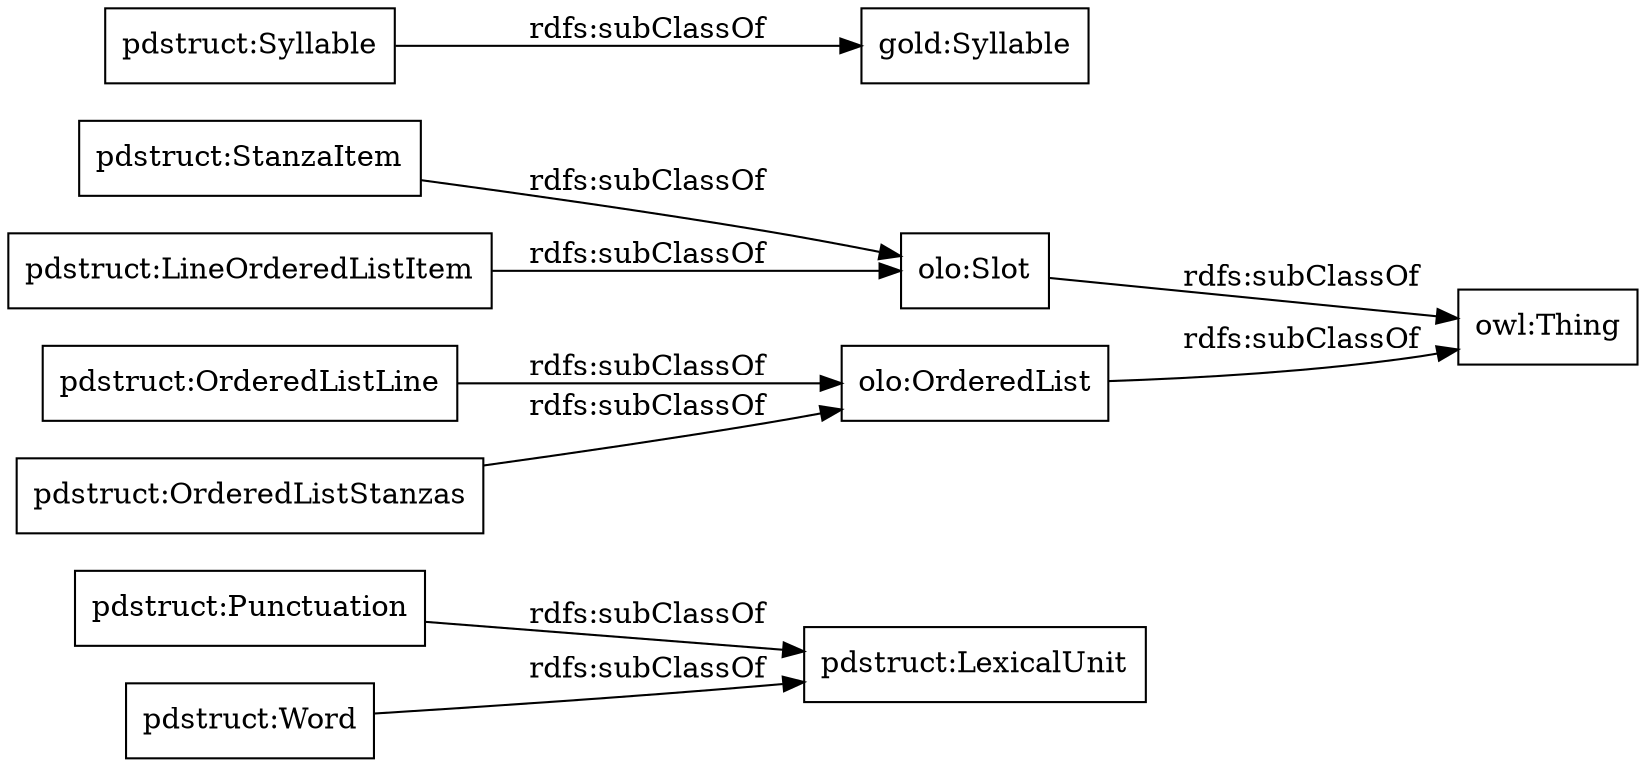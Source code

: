 digraph ar2dtool_diagram { 
rankdir=LR;
size="1000"
node [shape = rectangle, color="black"]; "pdstruct:Punctuation" "pdstruct:StanzaItem" "pdstruct:Word" "gold:Syllable" "pdstruct:LineOrderedListItem" "pdstruct:Syllable" "pdstruct:OrderedListStanzas" "pdstruct:OrderedListLine" "pdstruct:LexicalUnit" "olo:Slot" "olo:OrderedList" ; /*classes style*/
	"pdstruct:LineOrderedListItem" -> "olo:Slot" [ label = "rdfs:subClassOf" ];
	"pdstruct:Word" -> "pdstruct:LexicalUnit" [ label = "rdfs:subClassOf" ];
	"olo:OrderedList" -> "owl:Thing" [ label = "rdfs:subClassOf" ];
	"pdstruct:OrderedListStanzas" -> "olo:OrderedList" [ label = "rdfs:subClassOf" ];
	"olo:Slot" -> "owl:Thing" [ label = "rdfs:subClassOf" ];
	"pdstruct:Syllable" -> "gold:Syllable" [ label = "rdfs:subClassOf" ];
	"pdstruct:StanzaItem" -> "olo:Slot" [ label = "rdfs:subClassOf" ];
	"pdstruct:OrderedListLine" -> "olo:OrderedList" [ label = "rdfs:subClassOf" ];
	"pdstruct:Punctuation" -> "pdstruct:LexicalUnit" [ label = "rdfs:subClassOf" ];

}
